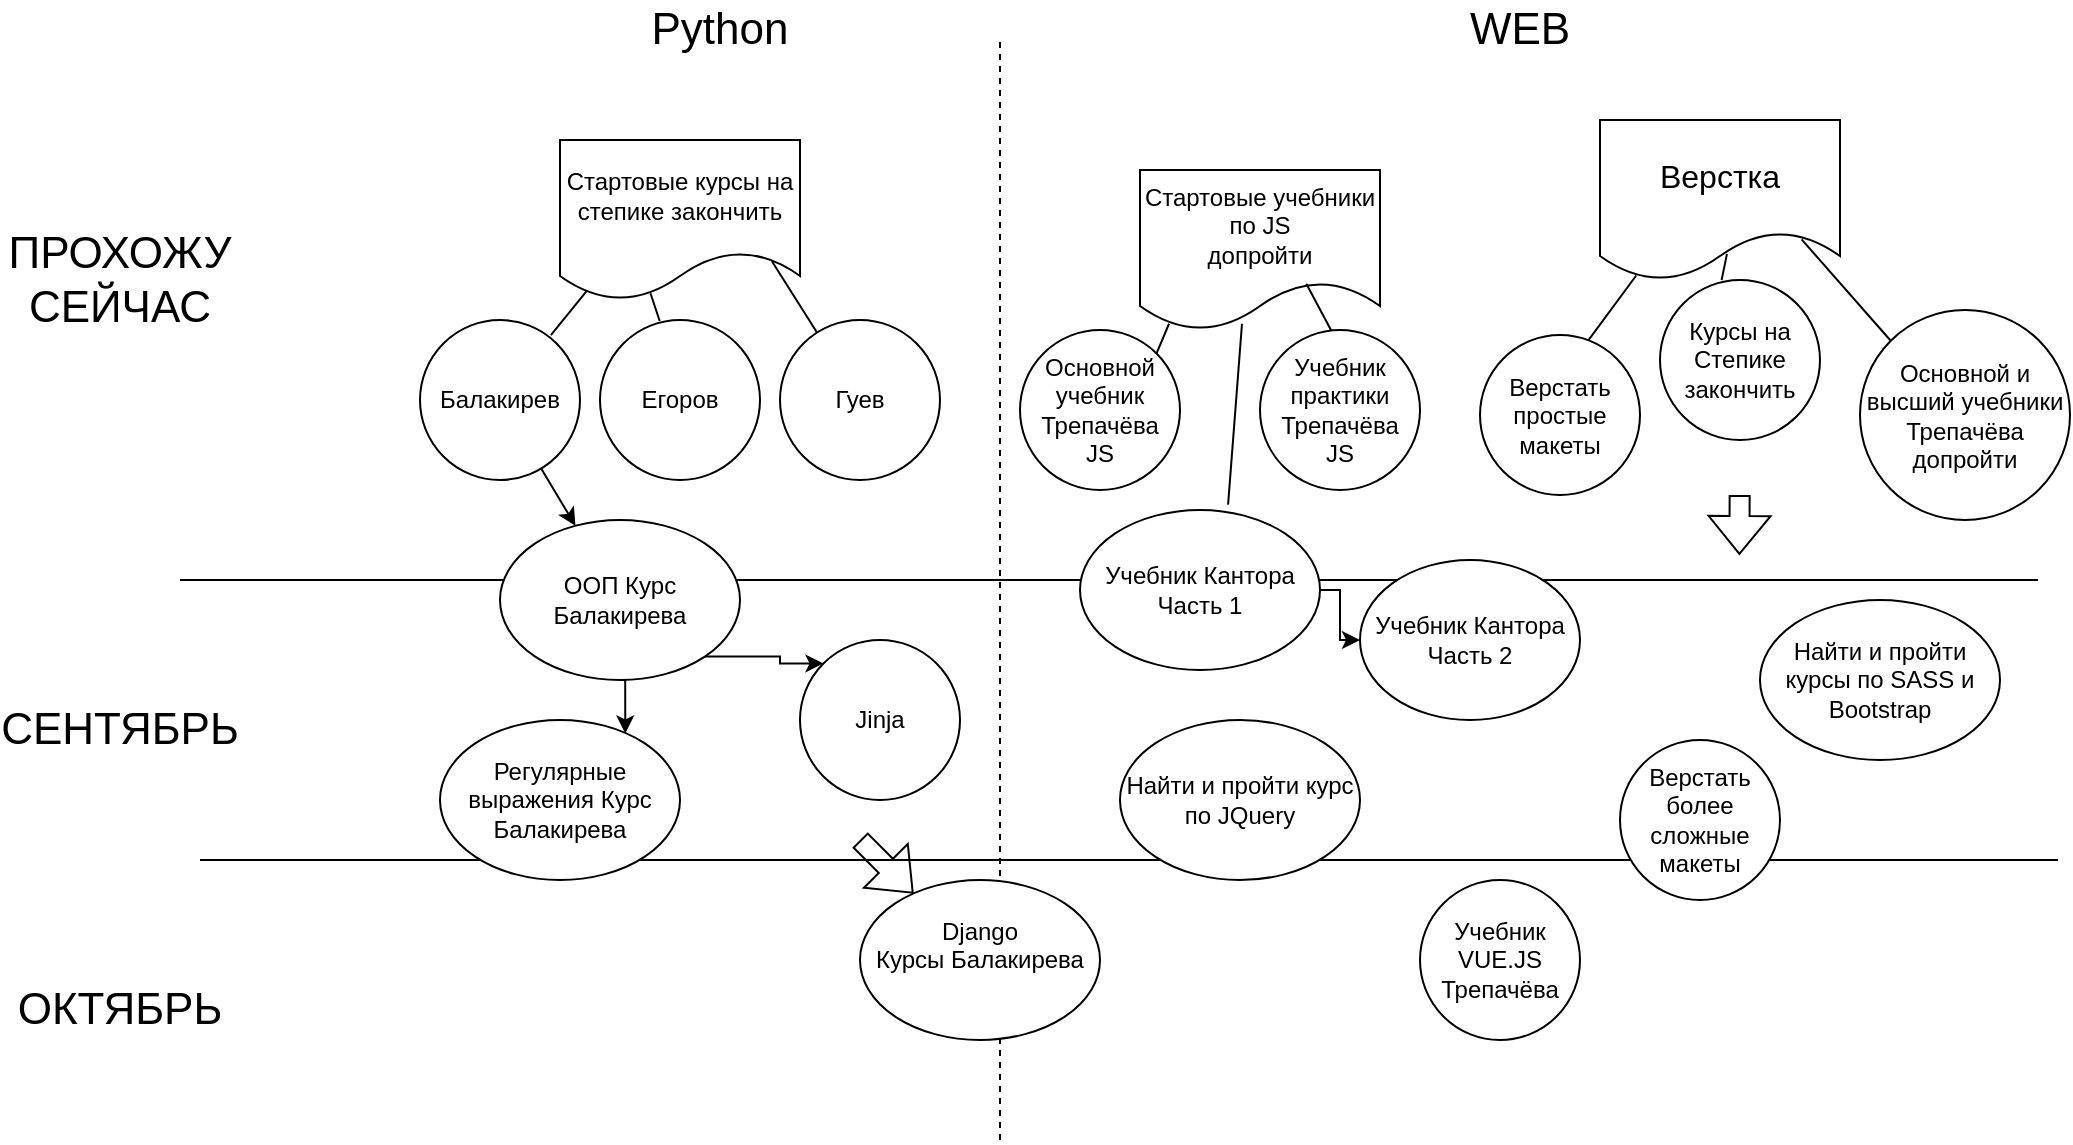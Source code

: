 <mxfile version="20.2.3" type="github">
  <diagram id="MkEjMD8vB3uJ0JSntzrO" name="Страница 1">
    <mxGraphModel dx="2246" dy="1973" grid="1" gridSize="10" guides="1" tooltips="1" connect="1" arrows="1" fold="1" page="1" pageScale="1" pageWidth="827" pageHeight="1169" math="0" shadow="0">
      <root>
        <mxCell id="0" />
        <mxCell id="1" parent="0" />
        <mxCell id="WKRomC5Ls8OWtYJPz77l-65" value="" style="endArrow=none;html=1;rounded=0;jumpSize=10;" edge="1" parent="1">
          <mxGeometry width="50" height="50" relative="1" as="geometry">
            <mxPoint x="-120" y="400" as="sourcePoint" />
            <mxPoint x="809" y="400" as="targetPoint" />
          </mxGeometry>
        </mxCell>
        <mxCell id="WKRomC5Ls8OWtYJPz77l-2" value="" style="endArrow=none;html=1;rounded=0;jumpSize=10;" edge="1" parent="1">
          <mxGeometry width="50" height="50" relative="1" as="geometry">
            <mxPoint x="-130" y="260" as="sourcePoint" />
            <mxPoint x="799" y="260" as="targetPoint" />
          </mxGeometry>
        </mxCell>
        <mxCell id="WKRomC5Ls8OWtYJPz77l-3" value="&lt;div&gt;Балакирев&lt;/div&gt;" style="ellipse;whiteSpace=wrap;html=1;" vertex="1" parent="1">
          <mxGeometry x="-10" y="130" width="80" height="80" as="geometry" />
        </mxCell>
        <mxCell id="WKRomC5Ls8OWtYJPz77l-4" value="Егоров" style="ellipse;whiteSpace=wrap;html=1;" vertex="1" parent="1">
          <mxGeometry x="80" y="130" width="80" height="80" as="geometry" />
        </mxCell>
        <mxCell id="WKRomC5Ls8OWtYJPz77l-5" value="&lt;div&gt;Гуев&lt;/div&gt;" style="ellipse;whiteSpace=wrap;html=1;" vertex="1" parent="1">
          <mxGeometry x="170" y="130" width="80" height="80" as="geometry" />
        </mxCell>
        <mxCell id="WKRomC5Ls8OWtYJPz77l-6" value="Стартовые курсы на степике закончить" style="shape=document;whiteSpace=wrap;html=1;boundedLbl=1;" vertex="1" parent="1">
          <mxGeometry x="60" y="40" width="120" height="80" as="geometry" />
        </mxCell>
        <mxCell id="WKRomC5Ls8OWtYJPz77l-8" value="" style="endArrow=none;html=1;rounded=0;jumpSize=10;entryX=0.111;entryY=0.944;entryDx=0;entryDy=0;entryPerimeter=0;exitX=0.818;exitY=0.095;exitDx=0;exitDy=0;exitPerimeter=0;" edge="1" parent="1" source="WKRomC5Ls8OWtYJPz77l-3" target="WKRomC5Ls8OWtYJPz77l-6">
          <mxGeometry width="50" height="50" relative="1" as="geometry">
            <mxPoint x="50" y="140" as="sourcePoint" />
            <mxPoint x="100" y="90" as="targetPoint" />
          </mxGeometry>
        </mxCell>
        <mxCell id="WKRomC5Ls8OWtYJPz77l-9" value="" style="endArrow=none;html=1;rounded=0;jumpSize=10;entryX=0.377;entryY=0.958;entryDx=0;entryDy=0;entryPerimeter=0;exitX=0.373;exitY=0.006;exitDx=0;exitDy=0;exitPerimeter=0;" edge="1" parent="1" source="WKRomC5Ls8OWtYJPz77l-4" target="WKRomC5Ls8OWtYJPz77l-6">
          <mxGeometry width="50" height="50" relative="1" as="geometry">
            <mxPoint x="-20" y="130" as="sourcePoint" />
            <mxPoint x="30" y="80" as="targetPoint" />
          </mxGeometry>
        </mxCell>
        <mxCell id="WKRomC5Ls8OWtYJPz77l-10" value="" style="endArrow=none;html=1;rounded=0;jumpSize=10;entryX=0.883;entryY=0.758;entryDx=0;entryDy=0;entryPerimeter=0;" edge="1" parent="1" source="WKRomC5Ls8OWtYJPz77l-5" target="WKRomC5Ls8OWtYJPz77l-6">
          <mxGeometry width="50" height="50" relative="1" as="geometry">
            <mxPoint x="120" y="150" as="sourcePoint" />
            <mxPoint x="170" y="100" as="targetPoint" />
          </mxGeometry>
        </mxCell>
        <mxCell id="WKRomC5Ls8OWtYJPz77l-61" style="edgeStyle=orthogonalEdgeStyle;rounded=0;jumpSize=10;orthogonalLoop=1;jettySize=auto;html=1;exitX=1;exitY=1;exitDx=0;exitDy=0;entryX=0;entryY=0;entryDx=0;entryDy=0;fontSize=12;" edge="1" parent="1" source="WKRomC5Ls8OWtYJPz77l-11" target="WKRomC5Ls8OWtYJPz77l-58">
          <mxGeometry relative="1" as="geometry" />
        </mxCell>
        <mxCell id="WKRomC5Ls8OWtYJPz77l-62" style="edgeStyle=orthogonalEdgeStyle;rounded=0;jumpSize=10;orthogonalLoop=1;jettySize=auto;html=1;exitX=0.5;exitY=1;exitDx=0;exitDy=0;entryX=0.772;entryY=0.084;entryDx=0;entryDy=0;entryPerimeter=0;fontSize=12;" edge="1" parent="1" source="WKRomC5Ls8OWtYJPz77l-11" target="WKRomC5Ls8OWtYJPz77l-56">
          <mxGeometry relative="1" as="geometry" />
        </mxCell>
        <mxCell id="WKRomC5Ls8OWtYJPz77l-11" value="&lt;div&gt;ООП Курс Балакирева&lt;/div&gt;" style="ellipse;whiteSpace=wrap;html=1;" vertex="1" parent="1">
          <mxGeometry x="30" y="230" width="120" height="80" as="geometry" />
        </mxCell>
        <mxCell id="WKRomC5Ls8OWtYJPz77l-12" value="&lt;div&gt;Основной учебник Трепачёва&lt;/div&gt;&lt;div&gt;JS&lt;br&gt;&lt;/div&gt;" style="ellipse;whiteSpace=wrap;html=1;aspect=fixed;" vertex="1" parent="1">
          <mxGeometry x="290" y="135" width="80" height="80" as="geometry" />
        </mxCell>
        <mxCell id="WKRomC5Ls8OWtYJPz77l-54" style="edgeStyle=orthogonalEdgeStyle;rounded=0;jumpSize=10;orthogonalLoop=1;jettySize=auto;html=1;entryX=0;entryY=0.5;entryDx=0;entryDy=0;fontSize=22;" edge="1" parent="1" source="WKRomC5Ls8OWtYJPz77l-13" target="WKRomC5Ls8OWtYJPz77l-51">
          <mxGeometry relative="1" as="geometry">
            <Array as="points">
              <mxPoint x="450" y="265" />
              <mxPoint x="450" y="290" />
            </Array>
          </mxGeometry>
        </mxCell>
        <mxCell id="WKRomC5Ls8OWtYJPz77l-13" value="&lt;div&gt;Учебник Кантора&lt;/div&gt;&lt;div&gt;Часть 1&lt;br&gt;&lt;/div&gt;" style="ellipse;whiteSpace=wrap;html=1;" vertex="1" parent="1">
          <mxGeometry x="320" y="225" width="120" height="80" as="geometry" />
        </mxCell>
        <mxCell id="WKRomC5Ls8OWtYJPz77l-14" value="&lt;div&gt;Учебник практики Трепачёва&lt;/div&gt;&lt;div&gt;JS&lt;br&gt;&lt;/div&gt;" style="ellipse;whiteSpace=wrap;html=1;aspect=fixed;" vertex="1" parent="1">
          <mxGeometry x="410" y="135" width="80" height="80" as="geometry" />
        </mxCell>
        <mxCell id="WKRomC5Ls8OWtYJPz77l-15" value="ПРОХОЖУ СЕЙЧАС" style="text;html=1;strokeColor=none;fillColor=none;align=center;verticalAlign=middle;whiteSpace=wrap;rounded=0;fontSize=22;" vertex="1" parent="1">
          <mxGeometry x="-190" y="95" width="60" height="30" as="geometry" />
        </mxCell>
        <mxCell id="WKRomC5Ls8OWtYJPz77l-17" value="&lt;div&gt;Стартовые учебники по JS&lt;/div&gt;&lt;div&gt;допройти&lt;br&gt;&lt;/div&gt;" style="shape=document;whiteSpace=wrap;html=1;boundedLbl=1;" vertex="1" parent="1">
          <mxGeometry x="350" y="55" width="120" height="80" as="geometry" />
        </mxCell>
        <mxCell id="WKRomC5Ls8OWtYJPz77l-19" value="" style="endArrow=none;html=1;rounded=0;fontSize=22;jumpSize=10;entryX=0.121;entryY=0.961;entryDx=0;entryDy=0;entryPerimeter=0;exitX=1;exitY=0;exitDx=0;exitDy=0;" edge="1" parent="1" source="WKRomC5Ls8OWtYJPz77l-12" target="WKRomC5Ls8OWtYJPz77l-17">
          <mxGeometry width="50" height="50" relative="1" as="geometry">
            <mxPoint x="320" y="175" as="sourcePoint" />
            <mxPoint x="370" y="125" as="targetPoint" />
          </mxGeometry>
        </mxCell>
        <mxCell id="WKRomC5Ls8OWtYJPz77l-21" value="" style="endArrow=none;html=1;rounded=0;fontSize=22;jumpSize=10;entryX=0.693;entryY=0.711;entryDx=0;entryDy=0;entryPerimeter=0;exitX=0.446;exitY=0.005;exitDx=0;exitDy=0;exitPerimeter=0;" edge="1" parent="1" source="WKRomC5Ls8OWtYJPz77l-14" target="WKRomC5Ls8OWtYJPz77l-17">
          <mxGeometry width="50" height="50" relative="1" as="geometry">
            <mxPoint x="450" y="135" as="sourcePoint" />
            <mxPoint x="440" y="115" as="targetPoint" />
          </mxGeometry>
        </mxCell>
        <mxCell id="WKRomC5Ls8OWtYJPz77l-24" value="" style="endArrow=classic;html=1;rounded=0;fontSize=22;jumpSize=10;" edge="1" parent="1" source="WKRomC5Ls8OWtYJPz77l-3" target="WKRomC5Ls8OWtYJPz77l-11">
          <mxGeometry width="50" height="50" relative="1" as="geometry">
            <mxPoint x="50" y="240" as="sourcePoint" />
            <mxPoint x="100" y="190" as="targetPoint" />
          </mxGeometry>
        </mxCell>
        <mxCell id="WKRomC5Ls8OWtYJPz77l-25" value="" style="endArrow=none;html=1;rounded=0;fontSize=22;jumpSize=10;entryX=0.425;entryY=0.961;entryDx=0;entryDy=0;entryPerimeter=0;exitX=0.617;exitY=-0.034;exitDx=0;exitDy=0;exitPerimeter=0;" edge="1" parent="1" source="WKRomC5Ls8OWtYJPz77l-13" target="WKRomC5Ls8OWtYJPz77l-17">
          <mxGeometry width="50" height="50" relative="1" as="geometry">
            <mxPoint x="390" y="175" as="sourcePoint" />
            <mxPoint x="440" y="125" as="targetPoint" />
          </mxGeometry>
        </mxCell>
        <mxCell id="WKRomC5Ls8OWtYJPz77l-26" value="&lt;div style=&quot;font-size: 16px;&quot;&gt;Верстка&lt;/div&gt;" style="shape=document;whiteSpace=wrap;html=1;boundedLbl=1;fontSize=16;" vertex="1" parent="1">
          <mxGeometry x="580" y="30" width="120" height="80" as="geometry" />
        </mxCell>
        <mxCell id="WKRomC5Ls8OWtYJPz77l-28" value="&lt;div style=&quot;font-size: 12px;&quot;&gt;Верстать простые макеты&lt;/div&gt;" style="ellipse;whiteSpace=wrap;html=1;aspect=fixed;fontSize=12;" vertex="1" parent="1">
          <mxGeometry x="520" y="137.5" width="80" height="80" as="geometry" />
        </mxCell>
        <mxCell id="WKRomC5Ls8OWtYJPz77l-30" value="&lt;div&gt;Курсы на Степике&lt;/div&gt;&lt;div&gt;закончить&lt;/div&gt;" style="ellipse;whiteSpace=wrap;html=1;aspect=fixed;fontSize=12;" vertex="1" parent="1">
          <mxGeometry x="610" y="110" width="80" height="80" as="geometry" />
        </mxCell>
        <mxCell id="WKRomC5Ls8OWtYJPz77l-31" value="&lt;div&gt;Основной и высший учебники Трепачёва допройти&lt;/div&gt;" style="ellipse;whiteSpace=wrap;html=1;aspect=fixed;fontSize=12;" vertex="1" parent="1">
          <mxGeometry x="710" y="125" width="105" height="105" as="geometry" />
        </mxCell>
        <mxCell id="WKRomC5Ls8OWtYJPz77l-33" value="" style="endArrow=none;html=1;rounded=0;fontSize=12;jumpSize=10;entryX=0.151;entryY=0.972;entryDx=0;entryDy=0;entryPerimeter=0;exitX=0.678;exitY=0.032;exitDx=0;exitDy=0;exitPerimeter=0;" edge="1" parent="1" source="WKRomC5Ls8OWtYJPz77l-28" target="WKRomC5Ls8OWtYJPz77l-26">
          <mxGeometry width="50" height="50" relative="1" as="geometry">
            <mxPoint x="560" y="150" as="sourcePoint" />
            <mxPoint x="610" y="100" as="targetPoint" />
          </mxGeometry>
        </mxCell>
        <mxCell id="WKRomC5Ls8OWtYJPz77l-34" value="" style="endArrow=none;html=1;rounded=0;fontSize=12;jumpSize=10;entryX=0.529;entryY=0.837;entryDx=0;entryDy=0;entryPerimeter=0;exitX=0.385;exitY=0.001;exitDx=0;exitDy=0;exitPerimeter=0;" edge="1" parent="1" source="WKRomC5Ls8OWtYJPz77l-30" target="WKRomC5Ls8OWtYJPz77l-26">
          <mxGeometry width="50" height="50" relative="1" as="geometry">
            <mxPoint x="600" y="150" as="sourcePoint" />
            <mxPoint x="650" y="100" as="targetPoint" />
          </mxGeometry>
        </mxCell>
        <mxCell id="WKRomC5Ls8OWtYJPz77l-35" value="" style="endArrow=none;html=1;rounded=0;fontSize=12;jumpSize=10;entryX=0.84;entryY=0.746;entryDx=0;entryDy=0;entryPerimeter=0;exitX=0;exitY=0;exitDx=0;exitDy=0;" edge="1" parent="1" source="WKRomC5Ls8OWtYJPz77l-31" target="WKRomC5Ls8OWtYJPz77l-26">
          <mxGeometry width="50" height="50" relative="1" as="geometry">
            <mxPoint x="670" y="137.5" as="sourcePoint" />
            <mxPoint x="720" y="87.5" as="targetPoint" />
          </mxGeometry>
        </mxCell>
        <mxCell id="WKRomC5Ls8OWtYJPz77l-37" value="Найти и пройти курсы по SASS и Bootstrap" style="ellipse;whiteSpace=wrap;html=1;fontSize=12;" vertex="1" parent="1">
          <mxGeometry x="660" y="270" width="120" height="80" as="geometry" />
        </mxCell>
        <mxCell id="WKRomC5Ls8OWtYJPz77l-38" value="" style="shape=flexArrow;endArrow=classic;html=1;rounded=0;fontSize=12;jumpSize=10;" edge="1" parent="1">
          <mxGeometry width="50" height="50" relative="1" as="geometry">
            <mxPoint x="649.83" y="217.5" as="sourcePoint" />
            <mxPoint x="649.7" y="247.5" as="targetPoint" />
          </mxGeometry>
        </mxCell>
        <mxCell id="WKRomC5Ls8OWtYJPz77l-43" value="" style="endArrow=none;dashed=1;html=1;rounded=0;fontSize=12;jumpSize=10;" edge="1" parent="1">
          <mxGeometry width="50" height="50" relative="1" as="geometry">
            <mxPoint x="280" y="540" as="sourcePoint" />
            <mxPoint x="280" y="-10" as="targetPoint" />
          </mxGeometry>
        </mxCell>
        <mxCell id="WKRomC5Ls8OWtYJPz77l-44" value="WEB" style="text;html=1;strokeColor=none;fillColor=none;align=center;verticalAlign=middle;whiteSpace=wrap;rounded=0;fontSize=22;" vertex="1" parent="1">
          <mxGeometry x="510" y="-30" width="60" height="30" as="geometry" />
        </mxCell>
        <mxCell id="WKRomC5Ls8OWtYJPz77l-45" value="Python" style="text;html=1;strokeColor=none;fillColor=none;align=center;verticalAlign=middle;whiteSpace=wrap;rounded=0;fontSize=22;" vertex="1" parent="1">
          <mxGeometry x="110" y="-30" width="60" height="30" as="geometry" />
        </mxCell>
        <mxCell id="WKRomC5Ls8OWtYJPz77l-46" value="&lt;div style=&quot;font-size: 12px;&quot;&gt;Django&lt;/div&gt;&lt;div style=&quot;font-size: 12px;&quot;&gt; Курсы Балакирева&lt;/div&gt;&lt;div style=&quot;font-size: 12px;&quot;&gt;&lt;br style=&quot;font-size: 12px;&quot;&gt;&lt;/div&gt;" style="ellipse;whiteSpace=wrap;html=1;fontSize=12;" vertex="1" parent="1">
          <mxGeometry x="210" y="410" width="120" height="80" as="geometry" />
        </mxCell>
        <mxCell id="WKRomC5Ls8OWtYJPz77l-50" value="&lt;div&gt;СЕНТЯБРЬ&lt;/div&gt;" style="text;html=1;strokeColor=none;fillColor=none;align=center;verticalAlign=middle;whiteSpace=wrap;rounded=0;fontSize=22;" vertex="1" parent="1">
          <mxGeometry x="-190" y="320" width="60" height="30" as="geometry" />
        </mxCell>
        <mxCell id="WKRomC5Ls8OWtYJPz77l-51" value="&lt;div&gt;Учебник Кантора&lt;/div&gt;&lt;div&gt;Часть 2&lt;br&gt;&lt;/div&gt;" style="ellipse;whiteSpace=wrap;html=1;" vertex="1" parent="1">
          <mxGeometry x="460" y="250" width="110" height="80" as="geometry" />
        </mxCell>
        <mxCell id="WKRomC5Ls8OWtYJPz77l-55" value="Найти и пройти курс по JQuery" style="ellipse;whiteSpace=wrap;html=1;fontSize=12;" vertex="1" parent="1">
          <mxGeometry x="340" y="330" width="120" height="80" as="geometry" />
        </mxCell>
        <mxCell id="WKRomC5Ls8OWtYJPz77l-56" value="&lt;div&gt;Регулярные выражения Курс Балакирева&lt;/div&gt;" style="ellipse;whiteSpace=wrap;html=1;" vertex="1" parent="1">
          <mxGeometry y="330" width="120" height="80" as="geometry" />
        </mxCell>
        <mxCell id="WKRomC5Ls8OWtYJPz77l-58" value="&lt;div style=&quot;font-size: 12px;&quot;&gt;Jinja&lt;/div&gt;" style="ellipse;whiteSpace=wrap;html=1;aspect=fixed;fontSize=12;" vertex="1" parent="1">
          <mxGeometry x="180" y="290" width="80" height="80" as="geometry" />
        </mxCell>
        <mxCell id="WKRomC5Ls8OWtYJPz77l-63" value="" style="shape=flexArrow;endArrow=classic;html=1;rounded=0;fontSize=12;jumpSize=10;" edge="1" parent="1" target="WKRomC5Ls8OWtYJPz77l-46">
          <mxGeometry width="50" height="50" relative="1" as="geometry">
            <mxPoint x="210" y="390" as="sourcePoint" />
            <mxPoint x="260" y="340" as="targetPoint" />
          </mxGeometry>
        </mxCell>
        <mxCell id="WKRomC5Ls8OWtYJPz77l-64" value="Верстать более сложные макеты" style="ellipse;whiteSpace=wrap;html=1;aspect=fixed;fontSize=12;" vertex="1" parent="1">
          <mxGeometry x="590" y="340" width="80" height="80" as="geometry" />
        </mxCell>
        <mxCell id="WKRomC5Ls8OWtYJPz77l-67" value="ОКТЯБРЬ" style="text;html=1;strokeColor=none;fillColor=none;align=center;verticalAlign=middle;whiteSpace=wrap;rounded=0;fontSize=22;" vertex="1" parent="1">
          <mxGeometry x="-190" y="460" width="60" height="30" as="geometry" />
        </mxCell>
        <mxCell id="WKRomC5Ls8OWtYJPz77l-69" value="&lt;div&gt;Учебник VUE.JS Трепачёва&lt;/div&gt;" style="ellipse;whiteSpace=wrap;html=1;aspect=fixed;" vertex="1" parent="1">
          <mxGeometry x="490" y="410" width="80" height="80" as="geometry" />
        </mxCell>
      </root>
    </mxGraphModel>
  </diagram>
</mxfile>
